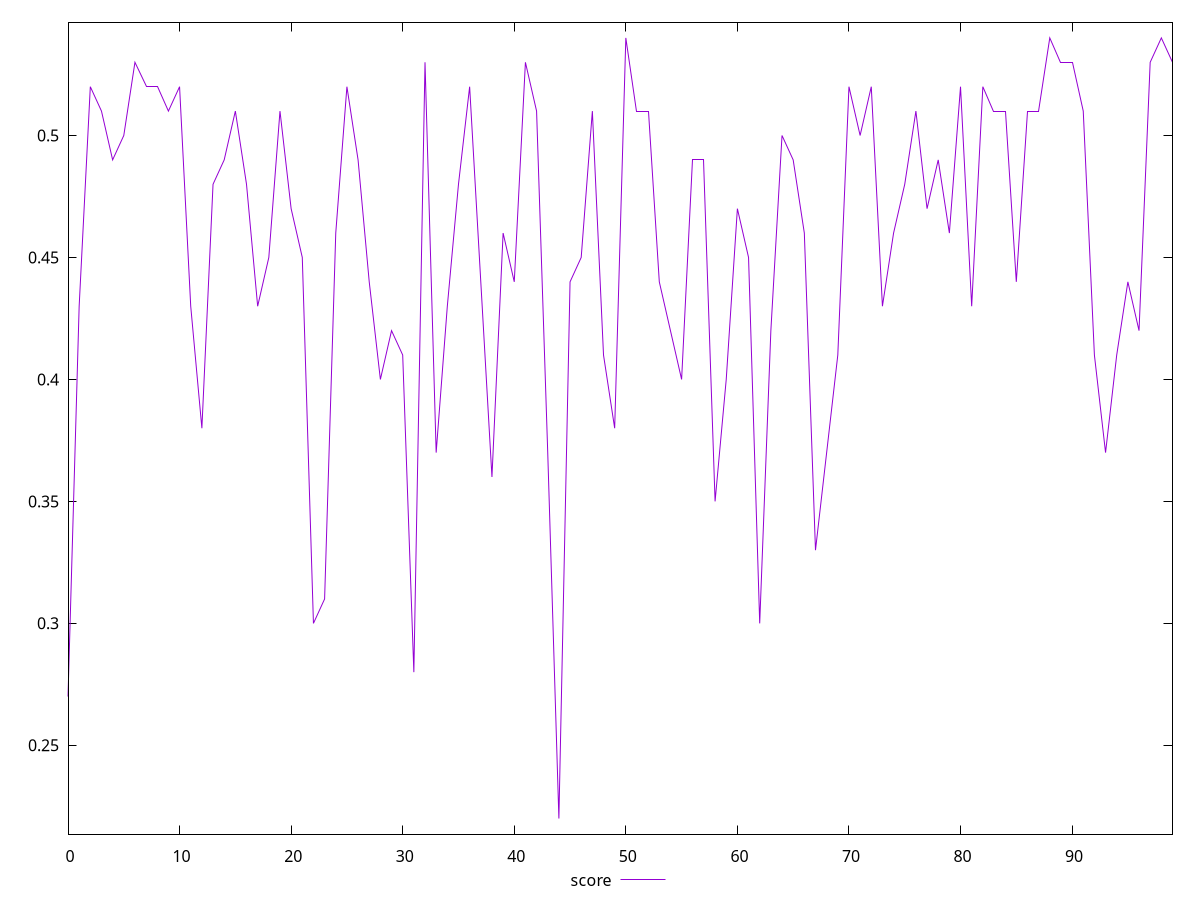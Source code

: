reset

$score <<EOF
0 0.27
1 0.43
2 0.52
3 0.51
4 0.49
5 0.5
6 0.53
7 0.52
8 0.52
9 0.51
10 0.52
11 0.43
12 0.38
13 0.48
14 0.49
15 0.51
16 0.48
17 0.43
18 0.45
19 0.51
20 0.47
21 0.45
22 0.3
23 0.31
24 0.46
25 0.52
26 0.49
27 0.44
28 0.4
29 0.42
30 0.41
31 0.28
32 0.53
33 0.37
34 0.43
35 0.48
36 0.52
37 0.44
38 0.36
39 0.46
40 0.44
41 0.53
42 0.51
43 0.37
44 0.22
45 0.44
46 0.45
47 0.51
48 0.41
49 0.38
50 0.54
51 0.51
52 0.51
53 0.44
54 0.42
55 0.4
56 0.49
57 0.49
58 0.35
59 0.4
60 0.47
61 0.45
62 0.3
63 0.42
64 0.5
65 0.49
66 0.46
67 0.33
68 0.37
69 0.41
70 0.52
71 0.5
72 0.52
73 0.43
74 0.46
75 0.48
76 0.51
77 0.47
78 0.49
79 0.46
80 0.52
81 0.43
82 0.52
83 0.51
84 0.51
85 0.44
86 0.51
87 0.51
88 0.54
89 0.53
90 0.53
91 0.51
92 0.41
93 0.37
94 0.41
95 0.44
96 0.42
97 0.53
98 0.54
99 0.53
EOF

set key outside below
set xrange [0:99]
set yrange [0.2136:0.5464]
set trange [0.2136:0.5464]
set terminal svg size 640, 500 enhanced background rgb 'white'
set output "report_00013_2021-02-09T12-04-24.940Z/first-cpu-idle/samples/pages+cached+noadtech/score/values.svg"

plot $score title "score" with line

reset
